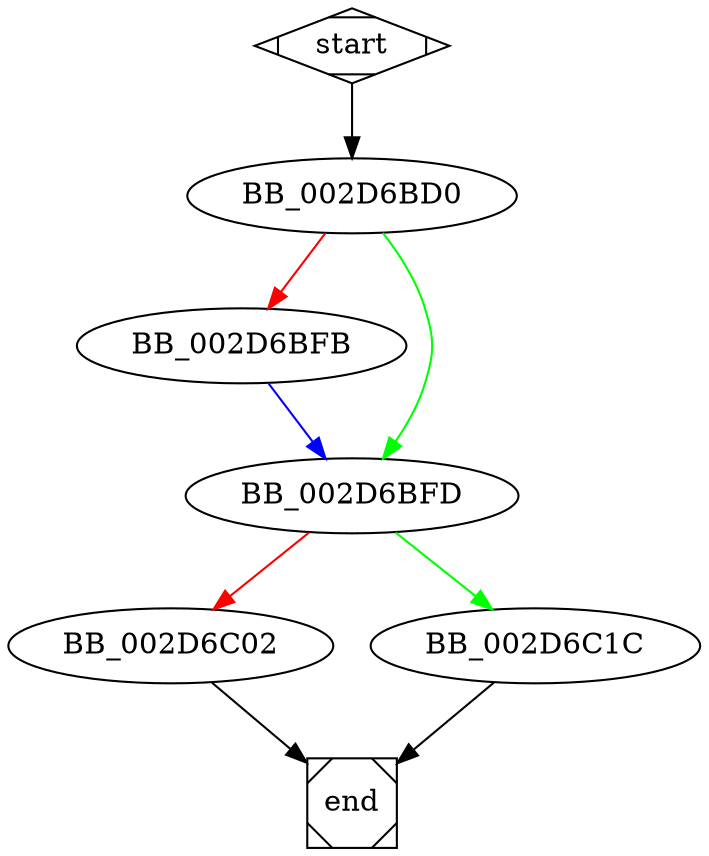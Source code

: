 digraph G {
  start -> BB_002D6BD0;
  
  BB_002D6BD0 -> BB_002D6BFB [color=red];
  BB_002D6BD0 -> BB_002D6BFD [color=green];
  
  BB_002D6BFB -> BB_002D6BFD [color=blue];
  
  BB_002D6BFD -> BB_002D6C02 [color=red];
  BB_002D6BFD -> BB_002D6C1C [color=green];
  
  BB_002D6C02 -> end;
  
  BB_002D6C1C -> end;
  
  start [shape=Mdiamond];
  end [shape=Msquare];
}
